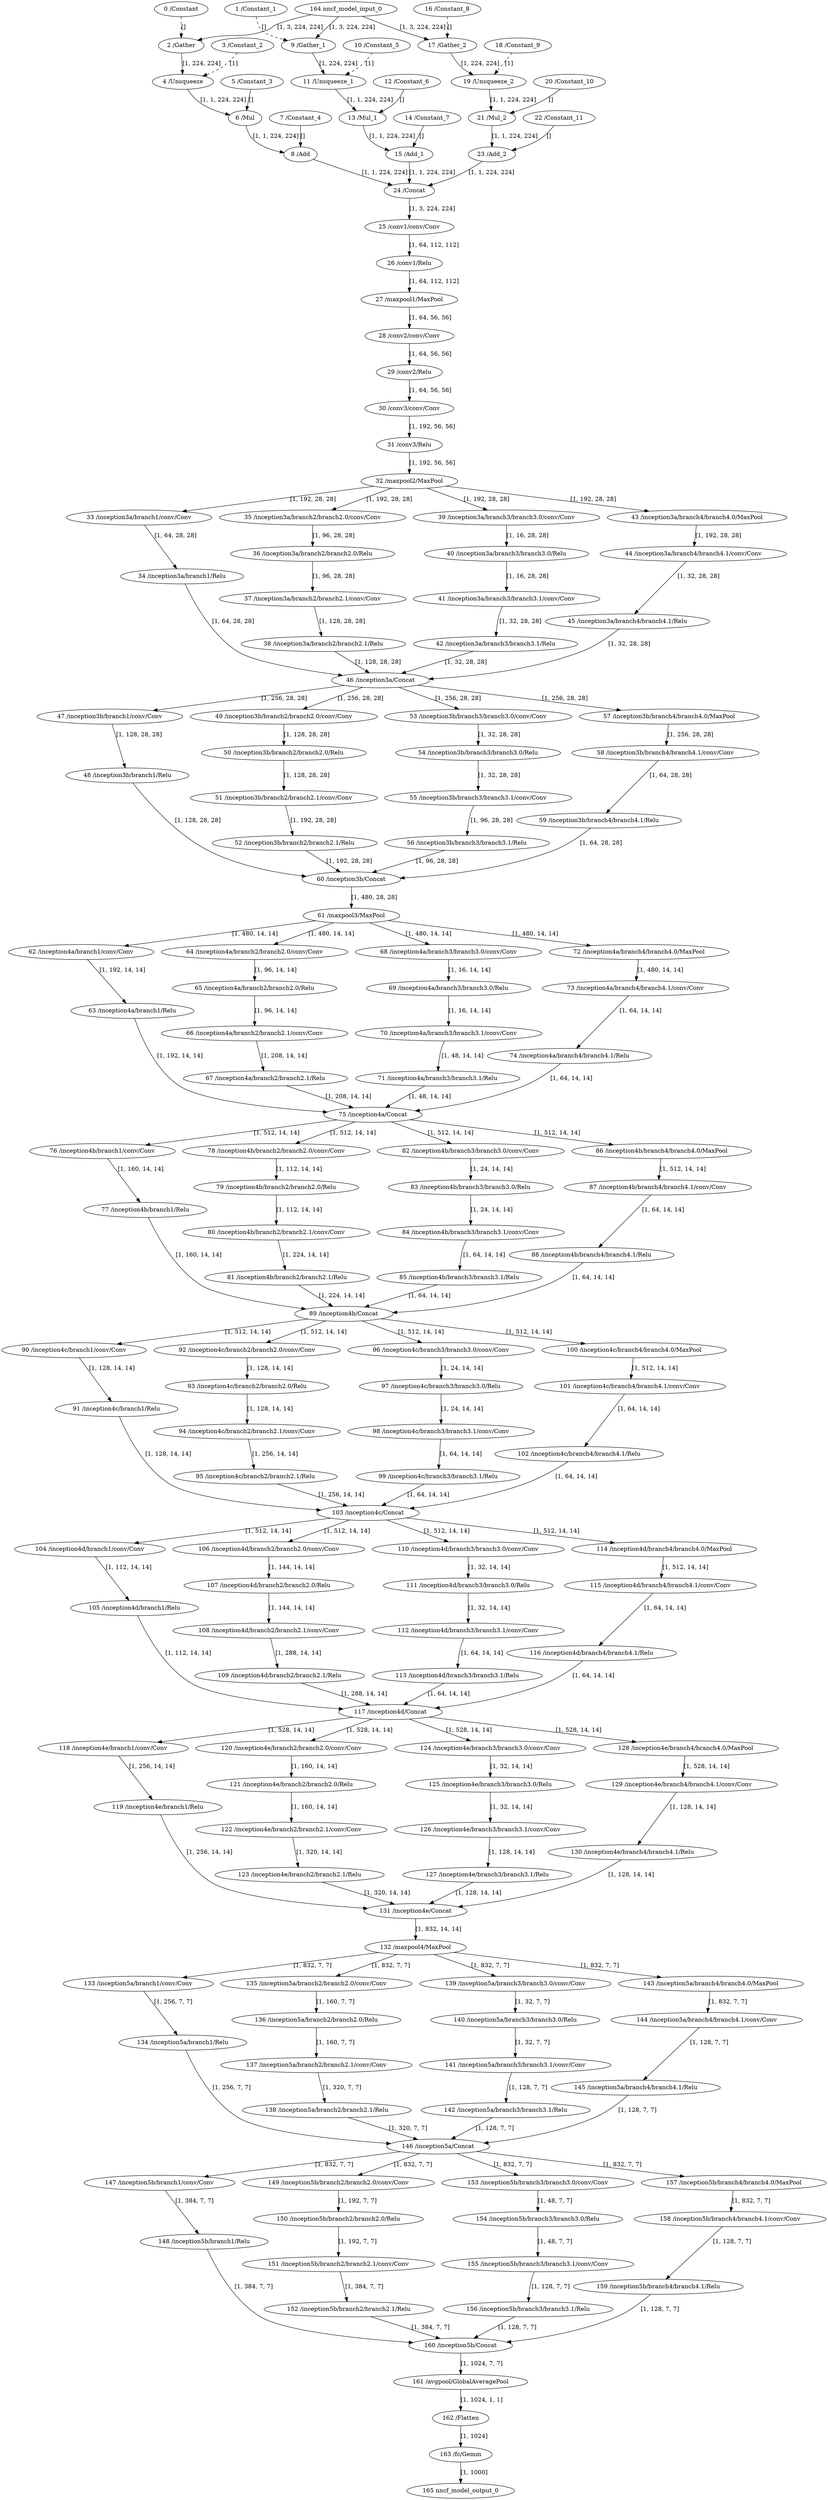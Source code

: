 strict digraph  {
"0 /Constant" [id=0, type=Constant];
"1 /Constant_1" [id=1, type=Constant];
"2 /Gather" [id=2, type=Gather];
"3 /Constant_2" [id=3, type=Constant];
"4 /Unsqueeze" [id=4, type=Unsqueeze];
"5 /Constant_3" [id=5, type=Constant];
"6 /Mul" [id=6, type=Mul];
"7 /Constant_4" [id=7, type=Constant];
"8 /Add" [id=8, type=Add];
"9 /Gather_1" [id=9, type=Gather];
"10 /Constant_5" [id=10, type=Constant];
"11 /Unsqueeze_1" [id=11, type=Unsqueeze];
"12 /Constant_6" [id=12, type=Constant];
"13 /Mul_1" [id=13, type=Mul];
"14 /Constant_7" [id=14, type=Constant];
"15 /Add_1" [id=15, type=Add];
"16 /Constant_8" [id=16, type=Constant];
"17 /Gather_2" [id=17, type=Gather];
"18 /Constant_9" [id=18, type=Constant];
"19 /Unsqueeze_2" [id=19, type=Unsqueeze];
"20 /Constant_10" [id=20, type=Constant];
"21 /Mul_2" [id=21, type=Mul];
"22 /Constant_11" [id=22, type=Constant];
"23 /Add_2" [id=23, type=Add];
"24 /Concat" [id=24, type=Concat];
"25 /conv1/conv/Conv" [id=25, type=Conv];
"26 /conv1/Relu" [id=26, type=Relu];
"27 /maxpool1/MaxPool" [id=27, type=MaxPool];
"28 /conv2/conv/Conv" [id=28, type=Conv];
"29 /conv2/Relu" [id=29, type=Relu];
"30 /conv3/conv/Conv" [id=30, type=Conv];
"31 /conv3/Relu" [id=31, type=Relu];
"32 /maxpool2/MaxPool" [id=32, type=MaxPool];
"33 /inception3a/branch1/conv/Conv" [id=33, type=Conv];
"34 /inception3a/branch1/Relu" [id=34, type=Relu];
"35 /inception3a/branch2/branch2.0/conv/Conv" [id=35, type=Conv];
"36 /inception3a/branch2/branch2.0/Relu" [id=36, type=Relu];
"37 /inception3a/branch2/branch2.1/conv/Conv" [id=37, type=Conv];
"38 /inception3a/branch2/branch2.1/Relu" [id=38, type=Relu];
"39 /inception3a/branch3/branch3.0/conv/Conv" [id=39, type=Conv];
"40 /inception3a/branch3/branch3.0/Relu" [id=40, type=Relu];
"41 /inception3a/branch3/branch3.1/conv/Conv" [id=41, type=Conv];
"42 /inception3a/branch3/branch3.1/Relu" [id=42, type=Relu];
"43 /inception3a/branch4/branch4.0/MaxPool" [id=43, type=MaxPool];
"44 /inception3a/branch4/branch4.1/conv/Conv" [id=44, type=Conv];
"45 /inception3a/branch4/branch4.1/Relu" [id=45, type=Relu];
"46 /inception3a/Concat" [id=46, type=Concat];
"47 /inception3b/branch1/conv/Conv" [id=47, type=Conv];
"48 /inception3b/branch1/Relu" [id=48, type=Relu];
"49 /inception3b/branch2/branch2.0/conv/Conv" [id=49, type=Conv];
"50 /inception3b/branch2/branch2.0/Relu" [id=50, type=Relu];
"51 /inception3b/branch2/branch2.1/conv/Conv" [id=51, type=Conv];
"52 /inception3b/branch2/branch2.1/Relu" [id=52, type=Relu];
"53 /inception3b/branch3/branch3.0/conv/Conv" [id=53, type=Conv];
"54 /inception3b/branch3/branch3.0/Relu" [id=54, type=Relu];
"55 /inception3b/branch3/branch3.1/conv/Conv" [id=55, type=Conv];
"56 /inception3b/branch3/branch3.1/Relu" [id=56, type=Relu];
"57 /inception3b/branch4/branch4.0/MaxPool" [id=57, type=MaxPool];
"58 /inception3b/branch4/branch4.1/conv/Conv" [id=58, type=Conv];
"59 /inception3b/branch4/branch4.1/Relu" [id=59, type=Relu];
"60 /inception3b/Concat" [id=60, type=Concat];
"61 /maxpool3/MaxPool" [id=61, type=MaxPool];
"62 /inception4a/branch1/conv/Conv" [id=62, type=Conv];
"63 /inception4a/branch1/Relu" [id=63, type=Relu];
"64 /inception4a/branch2/branch2.0/conv/Conv" [id=64, type=Conv];
"65 /inception4a/branch2/branch2.0/Relu" [id=65, type=Relu];
"66 /inception4a/branch2/branch2.1/conv/Conv" [id=66, type=Conv];
"67 /inception4a/branch2/branch2.1/Relu" [id=67, type=Relu];
"68 /inception4a/branch3/branch3.0/conv/Conv" [id=68, type=Conv];
"69 /inception4a/branch3/branch3.0/Relu" [id=69, type=Relu];
"70 /inception4a/branch3/branch3.1/conv/Conv" [id=70, type=Conv];
"71 /inception4a/branch3/branch3.1/Relu" [id=71, type=Relu];
"72 /inception4a/branch4/branch4.0/MaxPool" [id=72, type=MaxPool];
"73 /inception4a/branch4/branch4.1/conv/Conv" [id=73, type=Conv];
"74 /inception4a/branch4/branch4.1/Relu" [id=74, type=Relu];
"75 /inception4a/Concat" [id=75, type=Concat];
"76 /inception4b/branch1/conv/Conv" [id=76, type=Conv];
"77 /inception4b/branch1/Relu" [id=77, type=Relu];
"78 /inception4b/branch2/branch2.0/conv/Conv" [id=78, type=Conv];
"79 /inception4b/branch2/branch2.0/Relu" [id=79, type=Relu];
"80 /inception4b/branch2/branch2.1/conv/Conv" [id=80, type=Conv];
"81 /inception4b/branch2/branch2.1/Relu" [id=81, type=Relu];
"82 /inception4b/branch3/branch3.0/conv/Conv" [id=82, type=Conv];
"83 /inception4b/branch3/branch3.0/Relu" [id=83, type=Relu];
"84 /inception4b/branch3/branch3.1/conv/Conv" [id=84, type=Conv];
"85 /inception4b/branch3/branch3.1/Relu" [id=85, type=Relu];
"86 /inception4b/branch4/branch4.0/MaxPool" [id=86, type=MaxPool];
"87 /inception4b/branch4/branch4.1/conv/Conv" [id=87, type=Conv];
"88 /inception4b/branch4/branch4.1/Relu" [id=88, type=Relu];
"89 /inception4b/Concat" [id=89, type=Concat];
"90 /inception4c/branch1/conv/Conv" [id=90, type=Conv];
"91 /inception4c/branch1/Relu" [id=91, type=Relu];
"92 /inception4c/branch2/branch2.0/conv/Conv" [id=92, type=Conv];
"93 /inception4c/branch2/branch2.0/Relu" [id=93, type=Relu];
"94 /inception4c/branch2/branch2.1/conv/Conv" [id=94, type=Conv];
"95 /inception4c/branch2/branch2.1/Relu" [id=95, type=Relu];
"96 /inception4c/branch3/branch3.0/conv/Conv" [id=96, type=Conv];
"97 /inception4c/branch3/branch3.0/Relu" [id=97, type=Relu];
"98 /inception4c/branch3/branch3.1/conv/Conv" [id=98, type=Conv];
"99 /inception4c/branch3/branch3.1/Relu" [id=99, type=Relu];
"100 /inception4c/branch4/branch4.0/MaxPool" [id=100, type=MaxPool];
"101 /inception4c/branch4/branch4.1/conv/Conv" [id=101, type=Conv];
"102 /inception4c/branch4/branch4.1/Relu" [id=102, type=Relu];
"103 /inception4c/Concat" [id=103, type=Concat];
"104 /inception4d/branch1/conv/Conv" [id=104, type=Conv];
"105 /inception4d/branch1/Relu" [id=105, type=Relu];
"106 /inception4d/branch2/branch2.0/conv/Conv" [id=106, type=Conv];
"107 /inception4d/branch2/branch2.0/Relu" [id=107, type=Relu];
"108 /inception4d/branch2/branch2.1/conv/Conv" [id=108, type=Conv];
"109 /inception4d/branch2/branch2.1/Relu" [id=109, type=Relu];
"110 /inception4d/branch3/branch3.0/conv/Conv" [id=110, type=Conv];
"111 /inception4d/branch3/branch3.0/Relu" [id=111, type=Relu];
"112 /inception4d/branch3/branch3.1/conv/Conv" [id=112, type=Conv];
"113 /inception4d/branch3/branch3.1/Relu" [id=113, type=Relu];
"114 /inception4d/branch4/branch4.0/MaxPool" [id=114, type=MaxPool];
"115 /inception4d/branch4/branch4.1/conv/Conv" [id=115, type=Conv];
"116 /inception4d/branch4/branch4.1/Relu" [id=116, type=Relu];
"117 /inception4d/Concat" [id=117, type=Concat];
"118 /inception4e/branch1/conv/Conv" [id=118, type=Conv];
"119 /inception4e/branch1/Relu" [id=119, type=Relu];
"120 /inception4e/branch2/branch2.0/conv/Conv" [id=120, type=Conv];
"121 /inception4e/branch2/branch2.0/Relu" [id=121, type=Relu];
"122 /inception4e/branch2/branch2.1/conv/Conv" [id=122, type=Conv];
"123 /inception4e/branch2/branch2.1/Relu" [id=123, type=Relu];
"124 /inception4e/branch3/branch3.0/conv/Conv" [id=124, type=Conv];
"125 /inception4e/branch3/branch3.0/Relu" [id=125, type=Relu];
"126 /inception4e/branch3/branch3.1/conv/Conv" [id=126, type=Conv];
"127 /inception4e/branch3/branch3.1/Relu" [id=127, type=Relu];
"128 /inception4e/branch4/branch4.0/MaxPool" [id=128, type=MaxPool];
"129 /inception4e/branch4/branch4.1/conv/Conv" [id=129, type=Conv];
"130 /inception4e/branch4/branch4.1/Relu" [id=130, type=Relu];
"131 /inception4e/Concat" [id=131, type=Concat];
"132 /maxpool4/MaxPool" [id=132, type=MaxPool];
"133 /inception5a/branch1/conv/Conv" [id=133, type=Conv];
"134 /inception5a/branch1/Relu" [id=134, type=Relu];
"135 /inception5a/branch2/branch2.0/conv/Conv" [id=135, type=Conv];
"136 /inception5a/branch2/branch2.0/Relu" [id=136, type=Relu];
"137 /inception5a/branch2/branch2.1/conv/Conv" [id=137, type=Conv];
"138 /inception5a/branch2/branch2.1/Relu" [id=138, type=Relu];
"139 /inception5a/branch3/branch3.0/conv/Conv" [id=139, type=Conv];
"140 /inception5a/branch3/branch3.0/Relu" [id=140, type=Relu];
"141 /inception5a/branch3/branch3.1/conv/Conv" [id=141, type=Conv];
"142 /inception5a/branch3/branch3.1/Relu" [id=142, type=Relu];
"143 /inception5a/branch4/branch4.0/MaxPool" [id=143, type=MaxPool];
"144 /inception5a/branch4/branch4.1/conv/Conv" [id=144, type=Conv];
"145 /inception5a/branch4/branch4.1/Relu" [id=145, type=Relu];
"146 /inception5a/Concat" [id=146, type=Concat];
"147 /inception5b/branch1/conv/Conv" [id=147, type=Conv];
"148 /inception5b/branch1/Relu" [id=148, type=Relu];
"149 /inception5b/branch2/branch2.0/conv/Conv" [id=149, type=Conv];
"150 /inception5b/branch2/branch2.0/Relu" [id=150, type=Relu];
"151 /inception5b/branch2/branch2.1/conv/Conv" [id=151, type=Conv];
"152 /inception5b/branch2/branch2.1/Relu" [id=152, type=Relu];
"153 /inception5b/branch3/branch3.0/conv/Conv" [id=153, type=Conv];
"154 /inception5b/branch3/branch3.0/Relu" [id=154, type=Relu];
"155 /inception5b/branch3/branch3.1/conv/Conv" [id=155, type=Conv];
"156 /inception5b/branch3/branch3.1/Relu" [id=156, type=Relu];
"157 /inception5b/branch4/branch4.0/MaxPool" [id=157, type=MaxPool];
"158 /inception5b/branch4/branch4.1/conv/Conv" [id=158, type=Conv];
"159 /inception5b/branch4/branch4.1/Relu" [id=159, type=Relu];
"160 /inception5b/Concat" [id=160, type=Concat];
"161 /avgpool/GlobalAveragePool" [id=161, type=GlobalAveragePool];
"162 /Flatten" [id=162, type=Flatten];
"163 /fc/Gemm" [id=163, type=Gemm];
"164 nncf_model_input_0" [id=164, type=nncf_model_input];
"165 nncf_model_output_0" [id=165, type=nncf_model_output];
"0 /Constant" -> "2 /Gather"  [label="[]", style=dashed];
"1 /Constant_1" -> "9 /Gather_1"  [label="[]", style=dashed];
"2 /Gather" -> "4 /Unsqueeze"  [label="[1, 224, 224]", style=solid];
"3 /Constant_2" -> "4 /Unsqueeze"  [label="[1]", style=dashed];
"4 /Unsqueeze" -> "6 /Mul"  [label="[1, 1, 224, 224]", style=solid];
"5 /Constant_3" -> "6 /Mul"  [label="[]", style=solid];
"6 /Mul" -> "8 /Add"  [label="[1, 1, 224, 224]", style=solid];
"7 /Constant_4" -> "8 /Add"  [label="[]", style=solid];
"8 /Add" -> "24 /Concat"  [label="[1, 1, 224, 224]", style=solid];
"9 /Gather_1" -> "11 /Unsqueeze_1"  [label="[1, 224, 224]", style=solid];
"10 /Constant_5" -> "11 /Unsqueeze_1"  [label="[1]", style=dashed];
"11 /Unsqueeze_1" -> "13 /Mul_1"  [label="[1, 1, 224, 224]", style=solid];
"12 /Constant_6" -> "13 /Mul_1"  [label="[]", style=solid];
"13 /Mul_1" -> "15 /Add_1"  [label="[1, 1, 224, 224]", style=solid];
"14 /Constant_7" -> "15 /Add_1"  [label="[]", style=solid];
"15 /Add_1" -> "24 /Concat"  [label="[1, 1, 224, 224]", style=solid];
"16 /Constant_8" -> "17 /Gather_2"  [label="[]", style=dashed];
"17 /Gather_2" -> "19 /Unsqueeze_2"  [label="[1, 224, 224]", style=solid];
"18 /Constant_9" -> "19 /Unsqueeze_2"  [label="[1]", style=dashed];
"19 /Unsqueeze_2" -> "21 /Mul_2"  [label="[1, 1, 224, 224]", style=solid];
"20 /Constant_10" -> "21 /Mul_2"  [label="[]", style=solid];
"21 /Mul_2" -> "23 /Add_2"  [label="[1, 1, 224, 224]", style=solid];
"22 /Constant_11" -> "23 /Add_2"  [label="[]", style=solid];
"23 /Add_2" -> "24 /Concat"  [label="[1, 1, 224, 224]", style=solid];
"24 /Concat" -> "25 /conv1/conv/Conv"  [label="[1, 3, 224, 224]", style=solid];
"25 /conv1/conv/Conv" -> "26 /conv1/Relu"  [label="[1, 64, 112, 112]", style=solid];
"26 /conv1/Relu" -> "27 /maxpool1/MaxPool"  [label="[1, 64, 112, 112]", style=solid];
"27 /maxpool1/MaxPool" -> "28 /conv2/conv/Conv"  [label="[1, 64, 56, 56]", style=solid];
"28 /conv2/conv/Conv" -> "29 /conv2/Relu"  [label="[1, 64, 56, 56]", style=solid];
"29 /conv2/Relu" -> "30 /conv3/conv/Conv"  [label="[1, 64, 56, 56]", style=solid];
"30 /conv3/conv/Conv" -> "31 /conv3/Relu"  [label="[1, 192, 56, 56]", style=solid];
"31 /conv3/Relu" -> "32 /maxpool2/MaxPool"  [label="[1, 192, 56, 56]", style=solid];
"32 /maxpool2/MaxPool" -> "33 /inception3a/branch1/conv/Conv"  [label="[1, 192, 28, 28]", style=solid];
"32 /maxpool2/MaxPool" -> "35 /inception3a/branch2/branch2.0/conv/Conv"  [label="[1, 192, 28, 28]", style=solid];
"32 /maxpool2/MaxPool" -> "39 /inception3a/branch3/branch3.0/conv/Conv"  [label="[1, 192, 28, 28]", style=solid];
"32 /maxpool2/MaxPool" -> "43 /inception3a/branch4/branch4.0/MaxPool"  [label="[1, 192, 28, 28]", style=solid];
"33 /inception3a/branch1/conv/Conv" -> "34 /inception3a/branch1/Relu"  [label="[1, 64, 28, 28]", style=solid];
"34 /inception3a/branch1/Relu" -> "46 /inception3a/Concat"  [label="[1, 64, 28, 28]", style=solid];
"35 /inception3a/branch2/branch2.0/conv/Conv" -> "36 /inception3a/branch2/branch2.0/Relu"  [label="[1, 96, 28, 28]", style=solid];
"36 /inception3a/branch2/branch2.0/Relu" -> "37 /inception3a/branch2/branch2.1/conv/Conv"  [label="[1, 96, 28, 28]", style=solid];
"37 /inception3a/branch2/branch2.1/conv/Conv" -> "38 /inception3a/branch2/branch2.1/Relu"  [label="[1, 128, 28, 28]", style=solid];
"38 /inception3a/branch2/branch2.1/Relu" -> "46 /inception3a/Concat"  [label="[1, 128, 28, 28]", style=solid];
"39 /inception3a/branch3/branch3.0/conv/Conv" -> "40 /inception3a/branch3/branch3.0/Relu"  [label="[1, 16, 28, 28]", style=solid];
"40 /inception3a/branch3/branch3.0/Relu" -> "41 /inception3a/branch3/branch3.1/conv/Conv"  [label="[1, 16, 28, 28]", style=solid];
"41 /inception3a/branch3/branch3.1/conv/Conv" -> "42 /inception3a/branch3/branch3.1/Relu"  [label="[1, 32, 28, 28]", style=solid];
"42 /inception3a/branch3/branch3.1/Relu" -> "46 /inception3a/Concat"  [label="[1, 32, 28, 28]", style=solid];
"43 /inception3a/branch4/branch4.0/MaxPool" -> "44 /inception3a/branch4/branch4.1/conv/Conv"  [label="[1, 192, 28, 28]", style=solid];
"44 /inception3a/branch4/branch4.1/conv/Conv" -> "45 /inception3a/branch4/branch4.1/Relu"  [label="[1, 32, 28, 28]", style=solid];
"45 /inception3a/branch4/branch4.1/Relu" -> "46 /inception3a/Concat"  [label="[1, 32, 28, 28]", style=solid];
"46 /inception3a/Concat" -> "47 /inception3b/branch1/conv/Conv"  [label="[1, 256, 28, 28]", style=solid];
"46 /inception3a/Concat" -> "49 /inception3b/branch2/branch2.0/conv/Conv"  [label="[1, 256, 28, 28]", style=solid];
"46 /inception3a/Concat" -> "53 /inception3b/branch3/branch3.0/conv/Conv"  [label="[1, 256, 28, 28]", style=solid];
"46 /inception3a/Concat" -> "57 /inception3b/branch4/branch4.0/MaxPool"  [label="[1, 256, 28, 28]", style=solid];
"47 /inception3b/branch1/conv/Conv" -> "48 /inception3b/branch1/Relu"  [label="[1, 128, 28, 28]", style=solid];
"48 /inception3b/branch1/Relu" -> "60 /inception3b/Concat"  [label="[1, 128, 28, 28]", style=solid];
"49 /inception3b/branch2/branch2.0/conv/Conv" -> "50 /inception3b/branch2/branch2.0/Relu"  [label="[1, 128, 28, 28]", style=solid];
"50 /inception3b/branch2/branch2.0/Relu" -> "51 /inception3b/branch2/branch2.1/conv/Conv"  [label="[1, 128, 28, 28]", style=solid];
"51 /inception3b/branch2/branch2.1/conv/Conv" -> "52 /inception3b/branch2/branch2.1/Relu"  [label="[1, 192, 28, 28]", style=solid];
"52 /inception3b/branch2/branch2.1/Relu" -> "60 /inception3b/Concat"  [label="[1, 192, 28, 28]", style=solid];
"53 /inception3b/branch3/branch3.0/conv/Conv" -> "54 /inception3b/branch3/branch3.0/Relu"  [label="[1, 32, 28, 28]", style=solid];
"54 /inception3b/branch3/branch3.0/Relu" -> "55 /inception3b/branch3/branch3.1/conv/Conv"  [label="[1, 32, 28, 28]", style=solid];
"55 /inception3b/branch3/branch3.1/conv/Conv" -> "56 /inception3b/branch3/branch3.1/Relu"  [label="[1, 96, 28, 28]", style=solid];
"56 /inception3b/branch3/branch3.1/Relu" -> "60 /inception3b/Concat"  [label="[1, 96, 28, 28]", style=solid];
"57 /inception3b/branch4/branch4.0/MaxPool" -> "58 /inception3b/branch4/branch4.1/conv/Conv"  [label="[1, 256, 28, 28]", style=solid];
"58 /inception3b/branch4/branch4.1/conv/Conv" -> "59 /inception3b/branch4/branch4.1/Relu"  [label="[1, 64, 28, 28]", style=solid];
"59 /inception3b/branch4/branch4.1/Relu" -> "60 /inception3b/Concat"  [label="[1, 64, 28, 28]", style=solid];
"60 /inception3b/Concat" -> "61 /maxpool3/MaxPool"  [label="[1, 480, 28, 28]", style=solid];
"61 /maxpool3/MaxPool" -> "62 /inception4a/branch1/conv/Conv"  [label="[1, 480, 14, 14]", style=solid];
"61 /maxpool3/MaxPool" -> "64 /inception4a/branch2/branch2.0/conv/Conv"  [label="[1, 480, 14, 14]", style=solid];
"61 /maxpool3/MaxPool" -> "68 /inception4a/branch3/branch3.0/conv/Conv"  [label="[1, 480, 14, 14]", style=solid];
"61 /maxpool3/MaxPool" -> "72 /inception4a/branch4/branch4.0/MaxPool"  [label="[1, 480, 14, 14]", style=solid];
"62 /inception4a/branch1/conv/Conv" -> "63 /inception4a/branch1/Relu"  [label="[1, 192, 14, 14]", style=solid];
"63 /inception4a/branch1/Relu" -> "75 /inception4a/Concat"  [label="[1, 192, 14, 14]", style=solid];
"64 /inception4a/branch2/branch2.0/conv/Conv" -> "65 /inception4a/branch2/branch2.0/Relu"  [label="[1, 96, 14, 14]", style=solid];
"65 /inception4a/branch2/branch2.0/Relu" -> "66 /inception4a/branch2/branch2.1/conv/Conv"  [label="[1, 96, 14, 14]", style=solid];
"66 /inception4a/branch2/branch2.1/conv/Conv" -> "67 /inception4a/branch2/branch2.1/Relu"  [label="[1, 208, 14, 14]", style=solid];
"67 /inception4a/branch2/branch2.1/Relu" -> "75 /inception4a/Concat"  [label="[1, 208, 14, 14]", style=solid];
"68 /inception4a/branch3/branch3.0/conv/Conv" -> "69 /inception4a/branch3/branch3.0/Relu"  [label="[1, 16, 14, 14]", style=solid];
"69 /inception4a/branch3/branch3.0/Relu" -> "70 /inception4a/branch3/branch3.1/conv/Conv"  [label="[1, 16, 14, 14]", style=solid];
"70 /inception4a/branch3/branch3.1/conv/Conv" -> "71 /inception4a/branch3/branch3.1/Relu"  [label="[1, 48, 14, 14]", style=solid];
"71 /inception4a/branch3/branch3.1/Relu" -> "75 /inception4a/Concat"  [label="[1, 48, 14, 14]", style=solid];
"72 /inception4a/branch4/branch4.0/MaxPool" -> "73 /inception4a/branch4/branch4.1/conv/Conv"  [label="[1, 480, 14, 14]", style=solid];
"73 /inception4a/branch4/branch4.1/conv/Conv" -> "74 /inception4a/branch4/branch4.1/Relu"  [label="[1, 64, 14, 14]", style=solid];
"74 /inception4a/branch4/branch4.1/Relu" -> "75 /inception4a/Concat"  [label="[1, 64, 14, 14]", style=solid];
"75 /inception4a/Concat" -> "76 /inception4b/branch1/conv/Conv"  [label="[1, 512, 14, 14]", style=solid];
"75 /inception4a/Concat" -> "78 /inception4b/branch2/branch2.0/conv/Conv"  [label="[1, 512, 14, 14]", style=solid];
"75 /inception4a/Concat" -> "82 /inception4b/branch3/branch3.0/conv/Conv"  [label="[1, 512, 14, 14]", style=solid];
"75 /inception4a/Concat" -> "86 /inception4b/branch4/branch4.0/MaxPool"  [label="[1, 512, 14, 14]", style=solid];
"76 /inception4b/branch1/conv/Conv" -> "77 /inception4b/branch1/Relu"  [label="[1, 160, 14, 14]", style=solid];
"77 /inception4b/branch1/Relu" -> "89 /inception4b/Concat"  [label="[1, 160, 14, 14]", style=solid];
"78 /inception4b/branch2/branch2.0/conv/Conv" -> "79 /inception4b/branch2/branch2.0/Relu"  [label="[1, 112, 14, 14]", style=solid];
"79 /inception4b/branch2/branch2.0/Relu" -> "80 /inception4b/branch2/branch2.1/conv/Conv"  [label="[1, 112, 14, 14]", style=solid];
"80 /inception4b/branch2/branch2.1/conv/Conv" -> "81 /inception4b/branch2/branch2.1/Relu"  [label="[1, 224, 14, 14]", style=solid];
"81 /inception4b/branch2/branch2.1/Relu" -> "89 /inception4b/Concat"  [label="[1, 224, 14, 14]", style=solid];
"82 /inception4b/branch3/branch3.0/conv/Conv" -> "83 /inception4b/branch3/branch3.0/Relu"  [label="[1, 24, 14, 14]", style=solid];
"83 /inception4b/branch3/branch3.0/Relu" -> "84 /inception4b/branch3/branch3.1/conv/Conv"  [label="[1, 24, 14, 14]", style=solid];
"84 /inception4b/branch3/branch3.1/conv/Conv" -> "85 /inception4b/branch3/branch3.1/Relu"  [label="[1, 64, 14, 14]", style=solid];
"85 /inception4b/branch3/branch3.1/Relu" -> "89 /inception4b/Concat"  [label="[1, 64, 14, 14]", style=solid];
"86 /inception4b/branch4/branch4.0/MaxPool" -> "87 /inception4b/branch4/branch4.1/conv/Conv"  [label="[1, 512, 14, 14]", style=solid];
"87 /inception4b/branch4/branch4.1/conv/Conv" -> "88 /inception4b/branch4/branch4.1/Relu"  [label="[1, 64, 14, 14]", style=solid];
"88 /inception4b/branch4/branch4.1/Relu" -> "89 /inception4b/Concat"  [label="[1, 64, 14, 14]", style=solid];
"89 /inception4b/Concat" -> "90 /inception4c/branch1/conv/Conv"  [label="[1, 512, 14, 14]", style=solid];
"89 /inception4b/Concat" -> "92 /inception4c/branch2/branch2.0/conv/Conv"  [label="[1, 512, 14, 14]", style=solid];
"89 /inception4b/Concat" -> "96 /inception4c/branch3/branch3.0/conv/Conv"  [label="[1, 512, 14, 14]", style=solid];
"89 /inception4b/Concat" -> "100 /inception4c/branch4/branch4.0/MaxPool"  [label="[1, 512, 14, 14]", style=solid];
"90 /inception4c/branch1/conv/Conv" -> "91 /inception4c/branch1/Relu"  [label="[1, 128, 14, 14]", style=solid];
"91 /inception4c/branch1/Relu" -> "103 /inception4c/Concat"  [label="[1, 128, 14, 14]", style=solid];
"92 /inception4c/branch2/branch2.0/conv/Conv" -> "93 /inception4c/branch2/branch2.0/Relu"  [label="[1, 128, 14, 14]", style=solid];
"93 /inception4c/branch2/branch2.0/Relu" -> "94 /inception4c/branch2/branch2.1/conv/Conv"  [label="[1, 128, 14, 14]", style=solid];
"94 /inception4c/branch2/branch2.1/conv/Conv" -> "95 /inception4c/branch2/branch2.1/Relu"  [label="[1, 256, 14, 14]", style=solid];
"95 /inception4c/branch2/branch2.1/Relu" -> "103 /inception4c/Concat"  [label="[1, 256, 14, 14]", style=solid];
"96 /inception4c/branch3/branch3.0/conv/Conv" -> "97 /inception4c/branch3/branch3.0/Relu"  [label="[1, 24, 14, 14]", style=solid];
"97 /inception4c/branch3/branch3.0/Relu" -> "98 /inception4c/branch3/branch3.1/conv/Conv"  [label="[1, 24, 14, 14]", style=solid];
"98 /inception4c/branch3/branch3.1/conv/Conv" -> "99 /inception4c/branch3/branch3.1/Relu"  [label="[1, 64, 14, 14]", style=solid];
"99 /inception4c/branch3/branch3.1/Relu" -> "103 /inception4c/Concat"  [label="[1, 64, 14, 14]", style=solid];
"100 /inception4c/branch4/branch4.0/MaxPool" -> "101 /inception4c/branch4/branch4.1/conv/Conv"  [label="[1, 512, 14, 14]", style=solid];
"101 /inception4c/branch4/branch4.1/conv/Conv" -> "102 /inception4c/branch4/branch4.1/Relu"  [label="[1, 64, 14, 14]", style=solid];
"102 /inception4c/branch4/branch4.1/Relu" -> "103 /inception4c/Concat"  [label="[1, 64, 14, 14]", style=solid];
"103 /inception4c/Concat" -> "104 /inception4d/branch1/conv/Conv"  [label="[1, 512, 14, 14]", style=solid];
"103 /inception4c/Concat" -> "106 /inception4d/branch2/branch2.0/conv/Conv"  [label="[1, 512, 14, 14]", style=solid];
"103 /inception4c/Concat" -> "110 /inception4d/branch3/branch3.0/conv/Conv"  [label="[1, 512, 14, 14]", style=solid];
"103 /inception4c/Concat" -> "114 /inception4d/branch4/branch4.0/MaxPool"  [label="[1, 512, 14, 14]", style=solid];
"104 /inception4d/branch1/conv/Conv" -> "105 /inception4d/branch1/Relu"  [label="[1, 112, 14, 14]", style=solid];
"105 /inception4d/branch1/Relu" -> "117 /inception4d/Concat"  [label="[1, 112, 14, 14]", style=solid];
"106 /inception4d/branch2/branch2.0/conv/Conv" -> "107 /inception4d/branch2/branch2.0/Relu"  [label="[1, 144, 14, 14]", style=solid];
"107 /inception4d/branch2/branch2.0/Relu" -> "108 /inception4d/branch2/branch2.1/conv/Conv"  [label="[1, 144, 14, 14]", style=solid];
"108 /inception4d/branch2/branch2.1/conv/Conv" -> "109 /inception4d/branch2/branch2.1/Relu"  [label="[1, 288, 14, 14]", style=solid];
"109 /inception4d/branch2/branch2.1/Relu" -> "117 /inception4d/Concat"  [label="[1, 288, 14, 14]", style=solid];
"110 /inception4d/branch3/branch3.0/conv/Conv" -> "111 /inception4d/branch3/branch3.0/Relu"  [label="[1, 32, 14, 14]", style=solid];
"111 /inception4d/branch3/branch3.0/Relu" -> "112 /inception4d/branch3/branch3.1/conv/Conv"  [label="[1, 32, 14, 14]", style=solid];
"112 /inception4d/branch3/branch3.1/conv/Conv" -> "113 /inception4d/branch3/branch3.1/Relu"  [label="[1, 64, 14, 14]", style=solid];
"113 /inception4d/branch3/branch3.1/Relu" -> "117 /inception4d/Concat"  [label="[1, 64, 14, 14]", style=solid];
"114 /inception4d/branch4/branch4.0/MaxPool" -> "115 /inception4d/branch4/branch4.1/conv/Conv"  [label="[1, 512, 14, 14]", style=solid];
"115 /inception4d/branch4/branch4.1/conv/Conv" -> "116 /inception4d/branch4/branch4.1/Relu"  [label="[1, 64, 14, 14]", style=solid];
"116 /inception4d/branch4/branch4.1/Relu" -> "117 /inception4d/Concat"  [label="[1, 64, 14, 14]", style=solid];
"117 /inception4d/Concat" -> "118 /inception4e/branch1/conv/Conv"  [label="[1, 528, 14, 14]", style=solid];
"117 /inception4d/Concat" -> "120 /inception4e/branch2/branch2.0/conv/Conv"  [label="[1, 528, 14, 14]", style=solid];
"117 /inception4d/Concat" -> "124 /inception4e/branch3/branch3.0/conv/Conv"  [label="[1, 528, 14, 14]", style=solid];
"117 /inception4d/Concat" -> "128 /inception4e/branch4/branch4.0/MaxPool"  [label="[1, 528, 14, 14]", style=solid];
"118 /inception4e/branch1/conv/Conv" -> "119 /inception4e/branch1/Relu"  [label="[1, 256, 14, 14]", style=solid];
"119 /inception4e/branch1/Relu" -> "131 /inception4e/Concat"  [label="[1, 256, 14, 14]", style=solid];
"120 /inception4e/branch2/branch2.0/conv/Conv" -> "121 /inception4e/branch2/branch2.0/Relu"  [label="[1, 160, 14, 14]", style=solid];
"121 /inception4e/branch2/branch2.0/Relu" -> "122 /inception4e/branch2/branch2.1/conv/Conv"  [label="[1, 160, 14, 14]", style=solid];
"122 /inception4e/branch2/branch2.1/conv/Conv" -> "123 /inception4e/branch2/branch2.1/Relu"  [label="[1, 320, 14, 14]", style=solid];
"123 /inception4e/branch2/branch2.1/Relu" -> "131 /inception4e/Concat"  [label="[1, 320, 14, 14]", style=solid];
"124 /inception4e/branch3/branch3.0/conv/Conv" -> "125 /inception4e/branch3/branch3.0/Relu"  [label="[1, 32, 14, 14]", style=solid];
"125 /inception4e/branch3/branch3.0/Relu" -> "126 /inception4e/branch3/branch3.1/conv/Conv"  [label="[1, 32, 14, 14]", style=solid];
"126 /inception4e/branch3/branch3.1/conv/Conv" -> "127 /inception4e/branch3/branch3.1/Relu"  [label="[1, 128, 14, 14]", style=solid];
"127 /inception4e/branch3/branch3.1/Relu" -> "131 /inception4e/Concat"  [label="[1, 128, 14, 14]", style=solid];
"128 /inception4e/branch4/branch4.0/MaxPool" -> "129 /inception4e/branch4/branch4.1/conv/Conv"  [label="[1, 528, 14, 14]", style=solid];
"129 /inception4e/branch4/branch4.1/conv/Conv" -> "130 /inception4e/branch4/branch4.1/Relu"  [label="[1, 128, 14, 14]", style=solid];
"130 /inception4e/branch4/branch4.1/Relu" -> "131 /inception4e/Concat"  [label="[1, 128, 14, 14]", style=solid];
"131 /inception4e/Concat" -> "132 /maxpool4/MaxPool"  [label="[1, 832, 14, 14]", style=solid];
"132 /maxpool4/MaxPool" -> "133 /inception5a/branch1/conv/Conv"  [label="[1, 832, 7, 7]", style=solid];
"132 /maxpool4/MaxPool" -> "135 /inception5a/branch2/branch2.0/conv/Conv"  [label="[1, 832, 7, 7]", style=solid];
"132 /maxpool4/MaxPool" -> "139 /inception5a/branch3/branch3.0/conv/Conv"  [label="[1, 832, 7, 7]", style=solid];
"132 /maxpool4/MaxPool" -> "143 /inception5a/branch4/branch4.0/MaxPool"  [label="[1, 832, 7, 7]", style=solid];
"133 /inception5a/branch1/conv/Conv" -> "134 /inception5a/branch1/Relu"  [label="[1, 256, 7, 7]", style=solid];
"134 /inception5a/branch1/Relu" -> "146 /inception5a/Concat"  [label="[1, 256, 7, 7]", style=solid];
"135 /inception5a/branch2/branch2.0/conv/Conv" -> "136 /inception5a/branch2/branch2.0/Relu"  [label="[1, 160, 7, 7]", style=solid];
"136 /inception5a/branch2/branch2.0/Relu" -> "137 /inception5a/branch2/branch2.1/conv/Conv"  [label="[1, 160, 7, 7]", style=solid];
"137 /inception5a/branch2/branch2.1/conv/Conv" -> "138 /inception5a/branch2/branch2.1/Relu"  [label="[1, 320, 7, 7]", style=solid];
"138 /inception5a/branch2/branch2.1/Relu" -> "146 /inception5a/Concat"  [label="[1, 320, 7, 7]", style=solid];
"139 /inception5a/branch3/branch3.0/conv/Conv" -> "140 /inception5a/branch3/branch3.0/Relu"  [label="[1, 32, 7, 7]", style=solid];
"140 /inception5a/branch3/branch3.0/Relu" -> "141 /inception5a/branch3/branch3.1/conv/Conv"  [label="[1, 32, 7, 7]", style=solid];
"141 /inception5a/branch3/branch3.1/conv/Conv" -> "142 /inception5a/branch3/branch3.1/Relu"  [label="[1, 128, 7, 7]", style=solid];
"142 /inception5a/branch3/branch3.1/Relu" -> "146 /inception5a/Concat"  [label="[1, 128, 7, 7]", style=solid];
"143 /inception5a/branch4/branch4.0/MaxPool" -> "144 /inception5a/branch4/branch4.1/conv/Conv"  [label="[1, 832, 7, 7]", style=solid];
"144 /inception5a/branch4/branch4.1/conv/Conv" -> "145 /inception5a/branch4/branch4.1/Relu"  [label="[1, 128, 7, 7]", style=solid];
"145 /inception5a/branch4/branch4.1/Relu" -> "146 /inception5a/Concat"  [label="[1, 128, 7, 7]", style=solid];
"146 /inception5a/Concat" -> "147 /inception5b/branch1/conv/Conv"  [label="[1, 832, 7, 7]", style=solid];
"146 /inception5a/Concat" -> "149 /inception5b/branch2/branch2.0/conv/Conv"  [label="[1, 832, 7, 7]", style=solid];
"146 /inception5a/Concat" -> "153 /inception5b/branch3/branch3.0/conv/Conv"  [label="[1, 832, 7, 7]", style=solid];
"146 /inception5a/Concat" -> "157 /inception5b/branch4/branch4.0/MaxPool"  [label="[1, 832, 7, 7]", style=solid];
"147 /inception5b/branch1/conv/Conv" -> "148 /inception5b/branch1/Relu"  [label="[1, 384, 7, 7]", style=solid];
"148 /inception5b/branch1/Relu" -> "160 /inception5b/Concat"  [label="[1, 384, 7, 7]", style=solid];
"149 /inception5b/branch2/branch2.0/conv/Conv" -> "150 /inception5b/branch2/branch2.0/Relu"  [label="[1, 192, 7, 7]", style=solid];
"150 /inception5b/branch2/branch2.0/Relu" -> "151 /inception5b/branch2/branch2.1/conv/Conv"  [label="[1, 192, 7, 7]", style=solid];
"151 /inception5b/branch2/branch2.1/conv/Conv" -> "152 /inception5b/branch2/branch2.1/Relu"  [label="[1, 384, 7, 7]", style=solid];
"152 /inception5b/branch2/branch2.1/Relu" -> "160 /inception5b/Concat"  [label="[1, 384, 7, 7]", style=solid];
"153 /inception5b/branch3/branch3.0/conv/Conv" -> "154 /inception5b/branch3/branch3.0/Relu"  [label="[1, 48, 7, 7]", style=solid];
"154 /inception5b/branch3/branch3.0/Relu" -> "155 /inception5b/branch3/branch3.1/conv/Conv"  [label="[1, 48, 7, 7]", style=solid];
"155 /inception5b/branch3/branch3.1/conv/Conv" -> "156 /inception5b/branch3/branch3.1/Relu"  [label="[1, 128, 7, 7]", style=solid];
"156 /inception5b/branch3/branch3.1/Relu" -> "160 /inception5b/Concat"  [label="[1, 128, 7, 7]", style=solid];
"157 /inception5b/branch4/branch4.0/MaxPool" -> "158 /inception5b/branch4/branch4.1/conv/Conv"  [label="[1, 832, 7, 7]", style=solid];
"158 /inception5b/branch4/branch4.1/conv/Conv" -> "159 /inception5b/branch4/branch4.1/Relu"  [label="[1, 128, 7, 7]", style=solid];
"159 /inception5b/branch4/branch4.1/Relu" -> "160 /inception5b/Concat"  [label="[1, 128, 7, 7]", style=solid];
"160 /inception5b/Concat" -> "161 /avgpool/GlobalAveragePool"  [label="[1, 1024, 7, 7]", style=solid];
"161 /avgpool/GlobalAveragePool" -> "162 /Flatten"  [label="[1, 1024, 1, 1]", style=solid];
"162 /Flatten" -> "163 /fc/Gemm"  [label="[1, 1024]", style=solid];
"163 /fc/Gemm" -> "165 nncf_model_output_0"  [label="[1, 1000]", style=solid];
"164 nncf_model_input_0" -> "2 /Gather"  [label="[1, 3, 224, 224]", style=solid];
"164 nncf_model_input_0" -> "9 /Gather_1"  [label="[1, 3, 224, 224]", style=solid];
"164 nncf_model_input_0" -> "17 /Gather_2"  [label="[1, 3, 224, 224]", style=solid];
}
